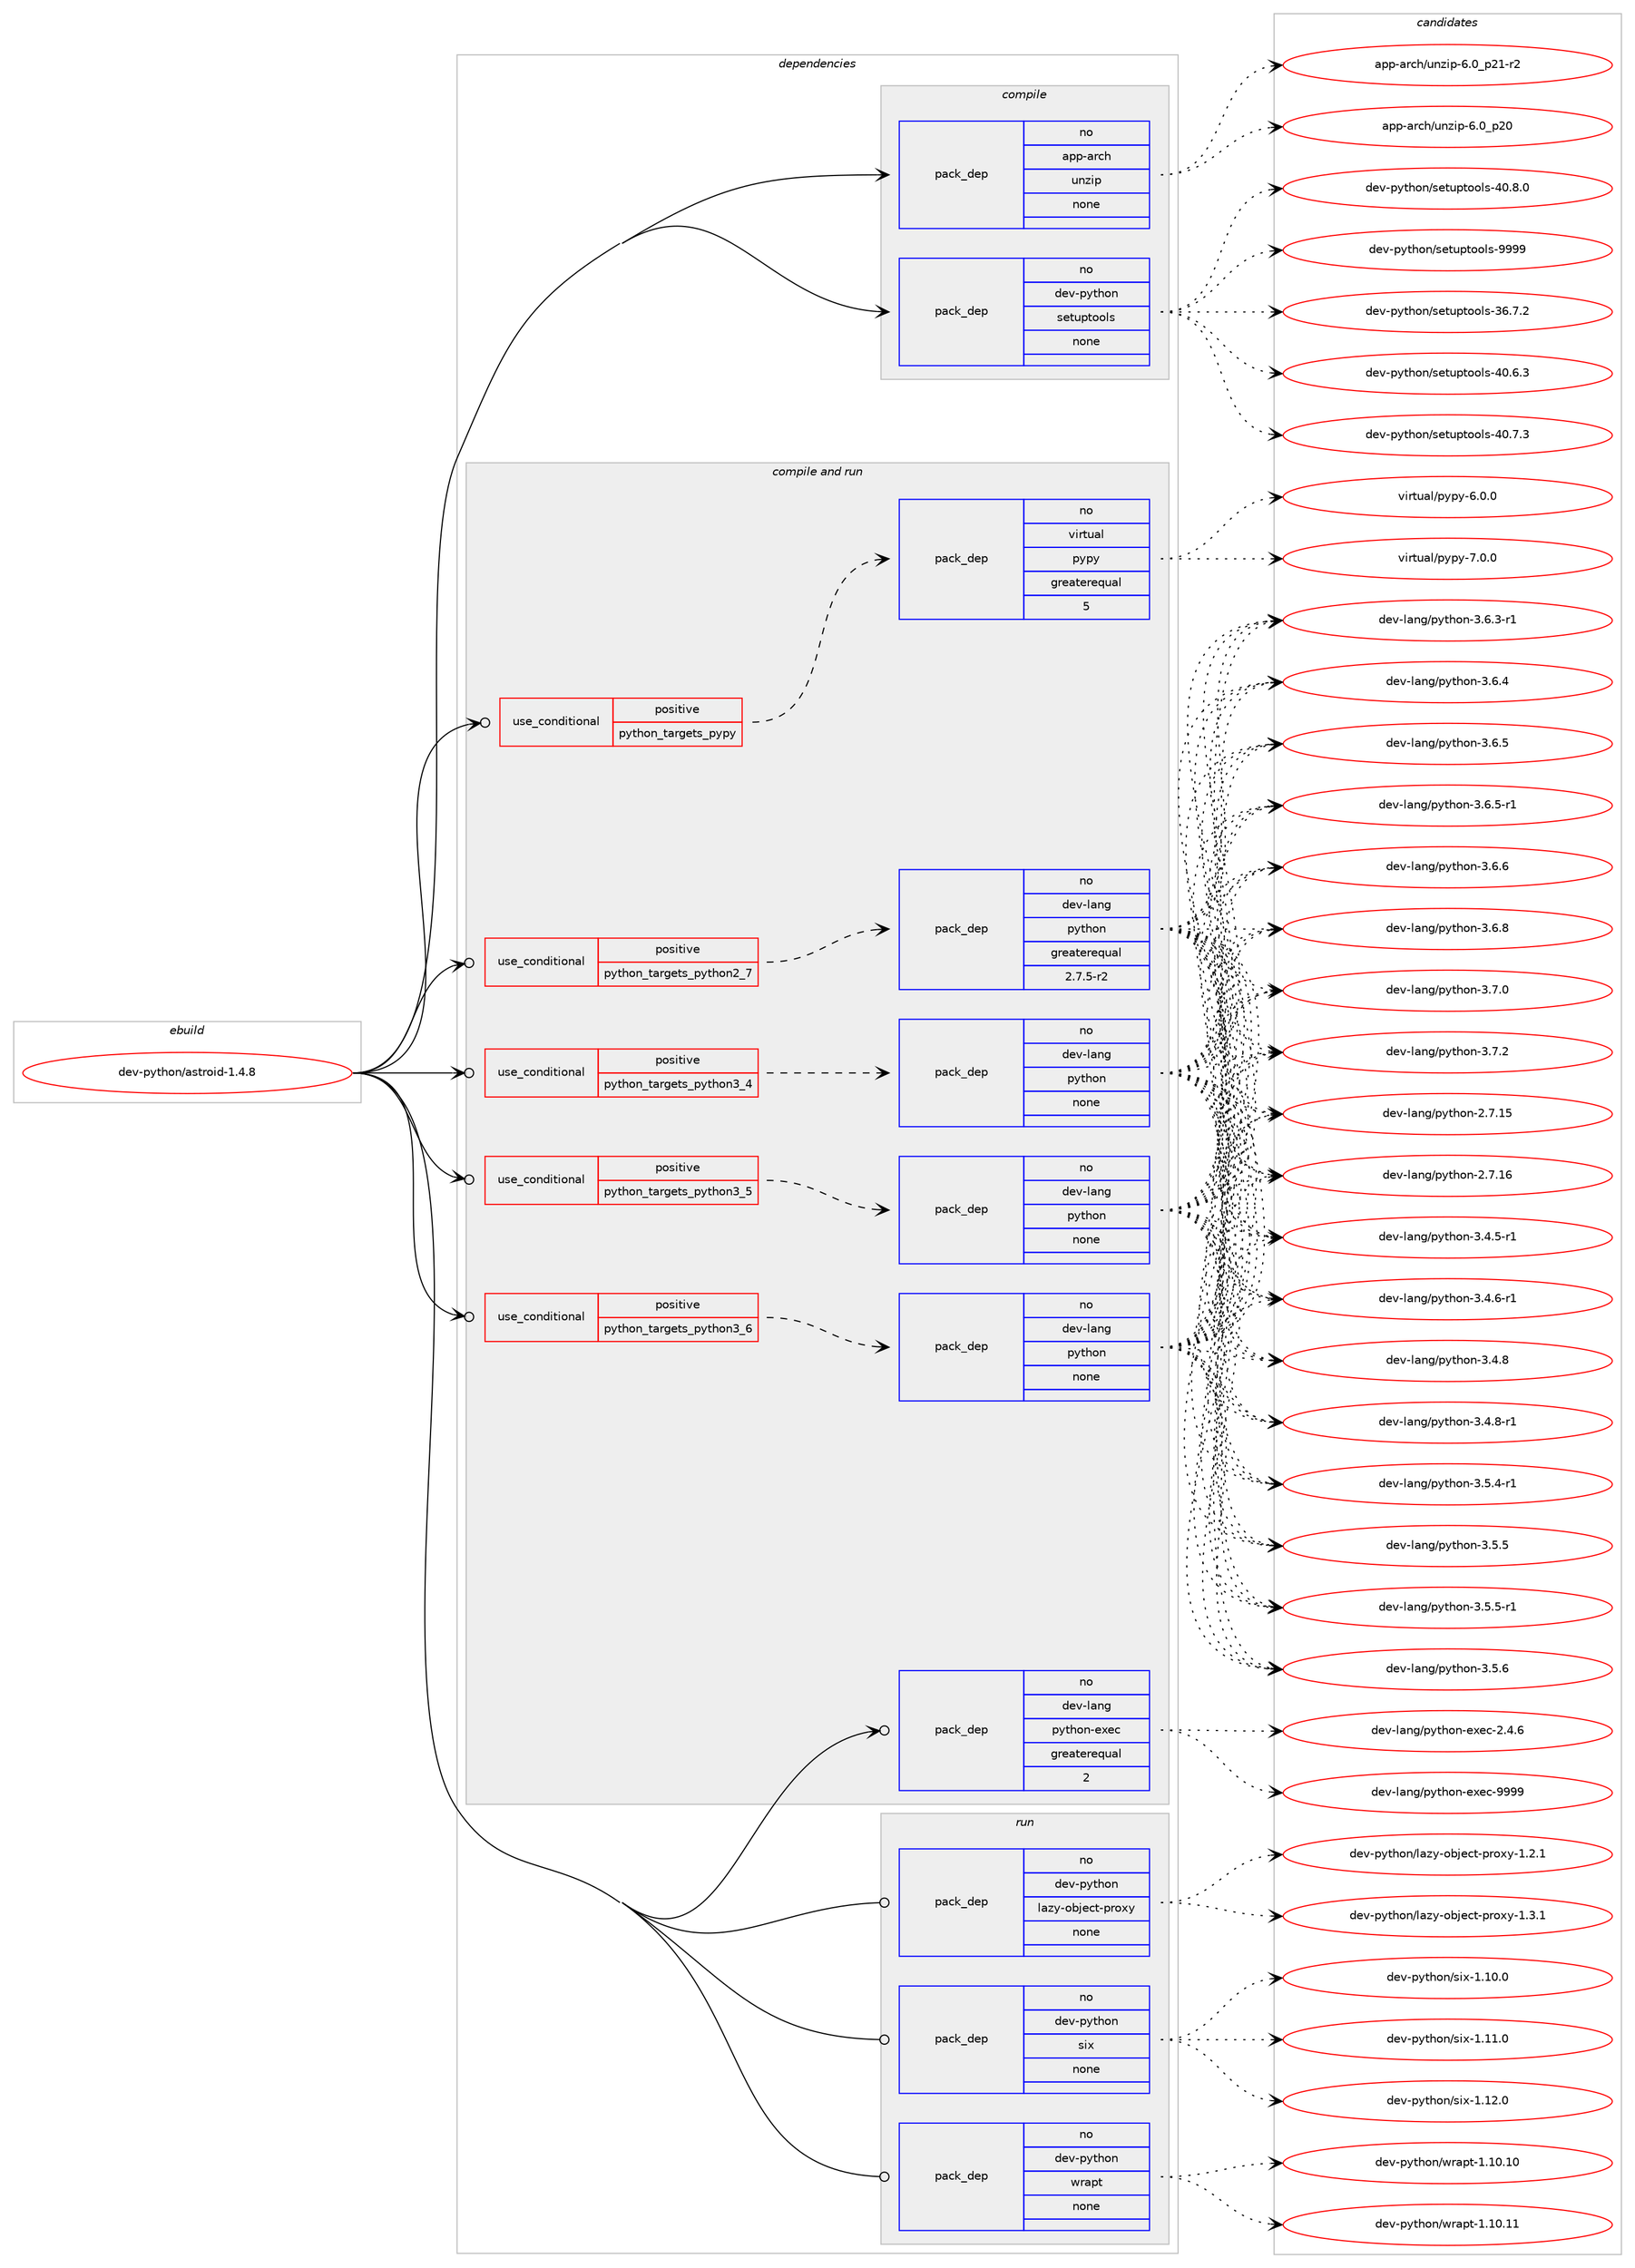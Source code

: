 digraph prolog {

# *************
# Graph options
# *************

newrank=true;
concentrate=true;
compound=true;
graph [rankdir=LR,fontname=Helvetica,fontsize=10,ranksep=1.5];#, ranksep=2.5, nodesep=0.2];
edge  [arrowhead=vee];
node  [fontname=Helvetica,fontsize=10];

# **********
# The ebuild
# **********

subgraph cluster_leftcol {
color=gray;
rank=same;
label=<<i>ebuild</i>>;
id [label="dev-python/astroid-1.4.8", color=red, width=4, href="../dev-python/astroid-1.4.8.svg"];
}

# ****************
# The dependencies
# ****************

subgraph cluster_midcol {
color=gray;
label=<<i>dependencies</i>>;
subgraph cluster_compile {
fillcolor="#eeeeee";
style=filled;
label=<<i>compile</i>>;
subgraph pack1004714 {
dependency1398957 [label=<<TABLE BORDER="0" CELLBORDER="1" CELLSPACING="0" CELLPADDING="4" WIDTH="220"><TR><TD ROWSPAN="6" CELLPADDING="30">pack_dep</TD></TR><TR><TD WIDTH="110">no</TD></TR><TR><TD>app-arch</TD></TR><TR><TD>unzip</TD></TR><TR><TD>none</TD></TR><TR><TD></TD></TR></TABLE>>, shape=none, color=blue];
}
id:e -> dependency1398957:w [weight=20,style="solid",arrowhead="vee"];
subgraph pack1004715 {
dependency1398958 [label=<<TABLE BORDER="0" CELLBORDER="1" CELLSPACING="0" CELLPADDING="4" WIDTH="220"><TR><TD ROWSPAN="6" CELLPADDING="30">pack_dep</TD></TR><TR><TD WIDTH="110">no</TD></TR><TR><TD>dev-python</TD></TR><TR><TD>setuptools</TD></TR><TR><TD>none</TD></TR><TR><TD></TD></TR></TABLE>>, shape=none, color=blue];
}
id:e -> dependency1398958:w [weight=20,style="solid",arrowhead="vee"];
}
subgraph cluster_compileandrun {
fillcolor="#eeeeee";
style=filled;
label=<<i>compile and run</i>>;
subgraph cond371018 {
dependency1398959 [label=<<TABLE BORDER="0" CELLBORDER="1" CELLSPACING="0" CELLPADDING="4"><TR><TD ROWSPAN="3" CELLPADDING="10">use_conditional</TD></TR><TR><TD>positive</TD></TR><TR><TD>python_targets_pypy</TD></TR></TABLE>>, shape=none, color=red];
subgraph pack1004716 {
dependency1398960 [label=<<TABLE BORDER="0" CELLBORDER="1" CELLSPACING="0" CELLPADDING="4" WIDTH="220"><TR><TD ROWSPAN="6" CELLPADDING="30">pack_dep</TD></TR><TR><TD WIDTH="110">no</TD></TR><TR><TD>virtual</TD></TR><TR><TD>pypy</TD></TR><TR><TD>greaterequal</TD></TR><TR><TD>5</TD></TR></TABLE>>, shape=none, color=blue];
}
dependency1398959:e -> dependency1398960:w [weight=20,style="dashed",arrowhead="vee"];
}
id:e -> dependency1398959:w [weight=20,style="solid",arrowhead="odotvee"];
subgraph cond371019 {
dependency1398961 [label=<<TABLE BORDER="0" CELLBORDER="1" CELLSPACING="0" CELLPADDING="4"><TR><TD ROWSPAN="3" CELLPADDING="10">use_conditional</TD></TR><TR><TD>positive</TD></TR><TR><TD>python_targets_python2_7</TD></TR></TABLE>>, shape=none, color=red];
subgraph pack1004717 {
dependency1398962 [label=<<TABLE BORDER="0" CELLBORDER="1" CELLSPACING="0" CELLPADDING="4" WIDTH="220"><TR><TD ROWSPAN="6" CELLPADDING="30">pack_dep</TD></TR><TR><TD WIDTH="110">no</TD></TR><TR><TD>dev-lang</TD></TR><TR><TD>python</TD></TR><TR><TD>greaterequal</TD></TR><TR><TD>2.7.5-r2</TD></TR></TABLE>>, shape=none, color=blue];
}
dependency1398961:e -> dependency1398962:w [weight=20,style="dashed",arrowhead="vee"];
}
id:e -> dependency1398961:w [weight=20,style="solid",arrowhead="odotvee"];
subgraph cond371020 {
dependency1398963 [label=<<TABLE BORDER="0" CELLBORDER="1" CELLSPACING="0" CELLPADDING="4"><TR><TD ROWSPAN="3" CELLPADDING="10">use_conditional</TD></TR><TR><TD>positive</TD></TR><TR><TD>python_targets_python3_4</TD></TR></TABLE>>, shape=none, color=red];
subgraph pack1004718 {
dependency1398964 [label=<<TABLE BORDER="0" CELLBORDER="1" CELLSPACING="0" CELLPADDING="4" WIDTH="220"><TR><TD ROWSPAN="6" CELLPADDING="30">pack_dep</TD></TR><TR><TD WIDTH="110">no</TD></TR><TR><TD>dev-lang</TD></TR><TR><TD>python</TD></TR><TR><TD>none</TD></TR><TR><TD></TD></TR></TABLE>>, shape=none, color=blue];
}
dependency1398963:e -> dependency1398964:w [weight=20,style="dashed",arrowhead="vee"];
}
id:e -> dependency1398963:w [weight=20,style="solid",arrowhead="odotvee"];
subgraph cond371021 {
dependency1398965 [label=<<TABLE BORDER="0" CELLBORDER="1" CELLSPACING="0" CELLPADDING="4"><TR><TD ROWSPAN="3" CELLPADDING="10">use_conditional</TD></TR><TR><TD>positive</TD></TR><TR><TD>python_targets_python3_5</TD></TR></TABLE>>, shape=none, color=red];
subgraph pack1004719 {
dependency1398966 [label=<<TABLE BORDER="0" CELLBORDER="1" CELLSPACING="0" CELLPADDING="4" WIDTH="220"><TR><TD ROWSPAN="6" CELLPADDING="30">pack_dep</TD></TR><TR><TD WIDTH="110">no</TD></TR><TR><TD>dev-lang</TD></TR><TR><TD>python</TD></TR><TR><TD>none</TD></TR><TR><TD></TD></TR></TABLE>>, shape=none, color=blue];
}
dependency1398965:e -> dependency1398966:w [weight=20,style="dashed",arrowhead="vee"];
}
id:e -> dependency1398965:w [weight=20,style="solid",arrowhead="odotvee"];
subgraph cond371022 {
dependency1398967 [label=<<TABLE BORDER="0" CELLBORDER="1" CELLSPACING="0" CELLPADDING="4"><TR><TD ROWSPAN="3" CELLPADDING="10">use_conditional</TD></TR><TR><TD>positive</TD></TR><TR><TD>python_targets_python3_6</TD></TR></TABLE>>, shape=none, color=red];
subgraph pack1004720 {
dependency1398968 [label=<<TABLE BORDER="0" CELLBORDER="1" CELLSPACING="0" CELLPADDING="4" WIDTH="220"><TR><TD ROWSPAN="6" CELLPADDING="30">pack_dep</TD></TR><TR><TD WIDTH="110">no</TD></TR><TR><TD>dev-lang</TD></TR><TR><TD>python</TD></TR><TR><TD>none</TD></TR><TR><TD></TD></TR></TABLE>>, shape=none, color=blue];
}
dependency1398967:e -> dependency1398968:w [weight=20,style="dashed",arrowhead="vee"];
}
id:e -> dependency1398967:w [weight=20,style="solid",arrowhead="odotvee"];
subgraph pack1004721 {
dependency1398969 [label=<<TABLE BORDER="0" CELLBORDER="1" CELLSPACING="0" CELLPADDING="4" WIDTH="220"><TR><TD ROWSPAN="6" CELLPADDING="30">pack_dep</TD></TR><TR><TD WIDTH="110">no</TD></TR><TR><TD>dev-lang</TD></TR><TR><TD>python-exec</TD></TR><TR><TD>greaterequal</TD></TR><TR><TD>2</TD></TR></TABLE>>, shape=none, color=blue];
}
id:e -> dependency1398969:w [weight=20,style="solid",arrowhead="odotvee"];
}
subgraph cluster_run {
fillcolor="#eeeeee";
style=filled;
label=<<i>run</i>>;
subgraph pack1004722 {
dependency1398970 [label=<<TABLE BORDER="0" CELLBORDER="1" CELLSPACING="0" CELLPADDING="4" WIDTH="220"><TR><TD ROWSPAN="6" CELLPADDING="30">pack_dep</TD></TR><TR><TD WIDTH="110">no</TD></TR><TR><TD>dev-python</TD></TR><TR><TD>lazy-object-proxy</TD></TR><TR><TD>none</TD></TR><TR><TD></TD></TR></TABLE>>, shape=none, color=blue];
}
id:e -> dependency1398970:w [weight=20,style="solid",arrowhead="odot"];
subgraph pack1004723 {
dependency1398971 [label=<<TABLE BORDER="0" CELLBORDER="1" CELLSPACING="0" CELLPADDING="4" WIDTH="220"><TR><TD ROWSPAN="6" CELLPADDING="30">pack_dep</TD></TR><TR><TD WIDTH="110">no</TD></TR><TR><TD>dev-python</TD></TR><TR><TD>six</TD></TR><TR><TD>none</TD></TR><TR><TD></TD></TR></TABLE>>, shape=none, color=blue];
}
id:e -> dependency1398971:w [weight=20,style="solid",arrowhead="odot"];
subgraph pack1004724 {
dependency1398972 [label=<<TABLE BORDER="0" CELLBORDER="1" CELLSPACING="0" CELLPADDING="4" WIDTH="220"><TR><TD ROWSPAN="6" CELLPADDING="30">pack_dep</TD></TR><TR><TD WIDTH="110">no</TD></TR><TR><TD>dev-python</TD></TR><TR><TD>wrapt</TD></TR><TR><TD>none</TD></TR><TR><TD></TD></TR></TABLE>>, shape=none, color=blue];
}
id:e -> dependency1398972:w [weight=20,style="solid",arrowhead="odot"];
}
}

# **************
# The candidates
# **************

subgraph cluster_choices {
rank=same;
color=gray;
label=<<i>candidates</i>>;

subgraph choice1004714 {
color=black;
nodesep=1;
choice971121124597114991044711711012210511245544648951125048 [label="app-arch/unzip-6.0_p20", color=red, width=4,href="../app-arch/unzip-6.0_p20.svg"];
choice9711211245971149910447117110122105112455446489511250494511450 [label="app-arch/unzip-6.0_p21-r2", color=red, width=4,href="../app-arch/unzip-6.0_p21-r2.svg"];
dependency1398957:e -> choice971121124597114991044711711012210511245544648951125048:w [style=dotted,weight="100"];
dependency1398957:e -> choice9711211245971149910447117110122105112455446489511250494511450:w [style=dotted,weight="100"];
}
subgraph choice1004715 {
color=black;
nodesep=1;
choice100101118451121211161041111104711510111611711211611111110811545515446554650 [label="dev-python/setuptools-36.7.2", color=red, width=4,href="../dev-python/setuptools-36.7.2.svg"];
choice100101118451121211161041111104711510111611711211611111110811545524846544651 [label="dev-python/setuptools-40.6.3", color=red, width=4,href="../dev-python/setuptools-40.6.3.svg"];
choice100101118451121211161041111104711510111611711211611111110811545524846554651 [label="dev-python/setuptools-40.7.3", color=red, width=4,href="../dev-python/setuptools-40.7.3.svg"];
choice100101118451121211161041111104711510111611711211611111110811545524846564648 [label="dev-python/setuptools-40.8.0", color=red, width=4,href="../dev-python/setuptools-40.8.0.svg"];
choice10010111845112121116104111110471151011161171121161111111081154557575757 [label="dev-python/setuptools-9999", color=red, width=4,href="../dev-python/setuptools-9999.svg"];
dependency1398958:e -> choice100101118451121211161041111104711510111611711211611111110811545515446554650:w [style=dotted,weight="100"];
dependency1398958:e -> choice100101118451121211161041111104711510111611711211611111110811545524846544651:w [style=dotted,weight="100"];
dependency1398958:e -> choice100101118451121211161041111104711510111611711211611111110811545524846554651:w [style=dotted,weight="100"];
dependency1398958:e -> choice100101118451121211161041111104711510111611711211611111110811545524846564648:w [style=dotted,weight="100"];
dependency1398958:e -> choice10010111845112121116104111110471151011161171121161111111081154557575757:w [style=dotted,weight="100"];
}
subgraph choice1004716 {
color=black;
nodesep=1;
choice1181051141161179710847112121112121455446484648 [label="virtual/pypy-6.0.0", color=red, width=4,href="../virtual/pypy-6.0.0.svg"];
choice1181051141161179710847112121112121455546484648 [label="virtual/pypy-7.0.0", color=red, width=4,href="../virtual/pypy-7.0.0.svg"];
dependency1398960:e -> choice1181051141161179710847112121112121455446484648:w [style=dotted,weight="100"];
dependency1398960:e -> choice1181051141161179710847112121112121455546484648:w [style=dotted,weight="100"];
}
subgraph choice1004717 {
color=black;
nodesep=1;
choice10010111845108971101034711212111610411111045504655464953 [label="dev-lang/python-2.7.15", color=red, width=4,href="../dev-lang/python-2.7.15.svg"];
choice10010111845108971101034711212111610411111045504655464954 [label="dev-lang/python-2.7.16", color=red, width=4,href="../dev-lang/python-2.7.16.svg"];
choice1001011184510897110103471121211161041111104551465246534511449 [label="dev-lang/python-3.4.5-r1", color=red, width=4,href="../dev-lang/python-3.4.5-r1.svg"];
choice1001011184510897110103471121211161041111104551465246544511449 [label="dev-lang/python-3.4.6-r1", color=red, width=4,href="../dev-lang/python-3.4.6-r1.svg"];
choice100101118451089711010347112121116104111110455146524656 [label="dev-lang/python-3.4.8", color=red, width=4,href="../dev-lang/python-3.4.8.svg"];
choice1001011184510897110103471121211161041111104551465246564511449 [label="dev-lang/python-3.4.8-r1", color=red, width=4,href="../dev-lang/python-3.4.8-r1.svg"];
choice1001011184510897110103471121211161041111104551465346524511449 [label="dev-lang/python-3.5.4-r1", color=red, width=4,href="../dev-lang/python-3.5.4-r1.svg"];
choice100101118451089711010347112121116104111110455146534653 [label="dev-lang/python-3.5.5", color=red, width=4,href="../dev-lang/python-3.5.5.svg"];
choice1001011184510897110103471121211161041111104551465346534511449 [label="dev-lang/python-3.5.5-r1", color=red, width=4,href="../dev-lang/python-3.5.5-r1.svg"];
choice100101118451089711010347112121116104111110455146534654 [label="dev-lang/python-3.5.6", color=red, width=4,href="../dev-lang/python-3.5.6.svg"];
choice1001011184510897110103471121211161041111104551465446514511449 [label="dev-lang/python-3.6.3-r1", color=red, width=4,href="../dev-lang/python-3.6.3-r1.svg"];
choice100101118451089711010347112121116104111110455146544652 [label="dev-lang/python-3.6.4", color=red, width=4,href="../dev-lang/python-3.6.4.svg"];
choice100101118451089711010347112121116104111110455146544653 [label="dev-lang/python-3.6.5", color=red, width=4,href="../dev-lang/python-3.6.5.svg"];
choice1001011184510897110103471121211161041111104551465446534511449 [label="dev-lang/python-3.6.5-r1", color=red, width=4,href="../dev-lang/python-3.6.5-r1.svg"];
choice100101118451089711010347112121116104111110455146544654 [label="dev-lang/python-3.6.6", color=red, width=4,href="../dev-lang/python-3.6.6.svg"];
choice100101118451089711010347112121116104111110455146544656 [label="dev-lang/python-3.6.8", color=red, width=4,href="../dev-lang/python-3.6.8.svg"];
choice100101118451089711010347112121116104111110455146554648 [label="dev-lang/python-3.7.0", color=red, width=4,href="../dev-lang/python-3.7.0.svg"];
choice100101118451089711010347112121116104111110455146554650 [label="dev-lang/python-3.7.2", color=red, width=4,href="../dev-lang/python-3.7.2.svg"];
dependency1398962:e -> choice10010111845108971101034711212111610411111045504655464953:w [style=dotted,weight="100"];
dependency1398962:e -> choice10010111845108971101034711212111610411111045504655464954:w [style=dotted,weight="100"];
dependency1398962:e -> choice1001011184510897110103471121211161041111104551465246534511449:w [style=dotted,weight="100"];
dependency1398962:e -> choice1001011184510897110103471121211161041111104551465246544511449:w [style=dotted,weight="100"];
dependency1398962:e -> choice100101118451089711010347112121116104111110455146524656:w [style=dotted,weight="100"];
dependency1398962:e -> choice1001011184510897110103471121211161041111104551465246564511449:w [style=dotted,weight="100"];
dependency1398962:e -> choice1001011184510897110103471121211161041111104551465346524511449:w [style=dotted,weight="100"];
dependency1398962:e -> choice100101118451089711010347112121116104111110455146534653:w [style=dotted,weight="100"];
dependency1398962:e -> choice1001011184510897110103471121211161041111104551465346534511449:w [style=dotted,weight="100"];
dependency1398962:e -> choice100101118451089711010347112121116104111110455146534654:w [style=dotted,weight="100"];
dependency1398962:e -> choice1001011184510897110103471121211161041111104551465446514511449:w [style=dotted,weight="100"];
dependency1398962:e -> choice100101118451089711010347112121116104111110455146544652:w [style=dotted,weight="100"];
dependency1398962:e -> choice100101118451089711010347112121116104111110455146544653:w [style=dotted,weight="100"];
dependency1398962:e -> choice1001011184510897110103471121211161041111104551465446534511449:w [style=dotted,weight="100"];
dependency1398962:e -> choice100101118451089711010347112121116104111110455146544654:w [style=dotted,weight="100"];
dependency1398962:e -> choice100101118451089711010347112121116104111110455146544656:w [style=dotted,weight="100"];
dependency1398962:e -> choice100101118451089711010347112121116104111110455146554648:w [style=dotted,weight="100"];
dependency1398962:e -> choice100101118451089711010347112121116104111110455146554650:w [style=dotted,weight="100"];
}
subgraph choice1004718 {
color=black;
nodesep=1;
choice10010111845108971101034711212111610411111045504655464953 [label="dev-lang/python-2.7.15", color=red, width=4,href="../dev-lang/python-2.7.15.svg"];
choice10010111845108971101034711212111610411111045504655464954 [label="dev-lang/python-2.7.16", color=red, width=4,href="../dev-lang/python-2.7.16.svg"];
choice1001011184510897110103471121211161041111104551465246534511449 [label="dev-lang/python-3.4.5-r1", color=red, width=4,href="../dev-lang/python-3.4.5-r1.svg"];
choice1001011184510897110103471121211161041111104551465246544511449 [label="dev-lang/python-3.4.6-r1", color=red, width=4,href="../dev-lang/python-3.4.6-r1.svg"];
choice100101118451089711010347112121116104111110455146524656 [label="dev-lang/python-3.4.8", color=red, width=4,href="../dev-lang/python-3.4.8.svg"];
choice1001011184510897110103471121211161041111104551465246564511449 [label="dev-lang/python-3.4.8-r1", color=red, width=4,href="../dev-lang/python-3.4.8-r1.svg"];
choice1001011184510897110103471121211161041111104551465346524511449 [label="dev-lang/python-3.5.4-r1", color=red, width=4,href="../dev-lang/python-3.5.4-r1.svg"];
choice100101118451089711010347112121116104111110455146534653 [label="dev-lang/python-3.5.5", color=red, width=4,href="../dev-lang/python-3.5.5.svg"];
choice1001011184510897110103471121211161041111104551465346534511449 [label="dev-lang/python-3.5.5-r1", color=red, width=4,href="../dev-lang/python-3.5.5-r1.svg"];
choice100101118451089711010347112121116104111110455146534654 [label="dev-lang/python-3.5.6", color=red, width=4,href="../dev-lang/python-3.5.6.svg"];
choice1001011184510897110103471121211161041111104551465446514511449 [label="dev-lang/python-3.6.3-r1", color=red, width=4,href="../dev-lang/python-3.6.3-r1.svg"];
choice100101118451089711010347112121116104111110455146544652 [label="dev-lang/python-3.6.4", color=red, width=4,href="../dev-lang/python-3.6.4.svg"];
choice100101118451089711010347112121116104111110455146544653 [label="dev-lang/python-3.6.5", color=red, width=4,href="../dev-lang/python-3.6.5.svg"];
choice1001011184510897110103471121211161041111104551465446534511449 [label="dev-lang/python-3.6.5-r1", color=red, width=4,href="../dev-lang/python-3.6.5-r1.svg"];
choice100101118451089711010347112121116104111110455146544654 [label="dev-lang/python-3.6.6", color=red, width=4,href="../dev-lang/python-3.6.6.svg"];
choice100101118451089711010347112121116104111110455146544656 [label="dev-lang/python-3.6.8", color=red, width=4,href="../dev-lang/python-3.6.8.svg"];
choice100101118451089711010347112121116104111110455146554648 [label="dev-lang/python-3.7.0", color=red, width=4,href="../dev-lang/python-3.7.0.svg"];
choice100101118451089711010347112121116104111110455146554650 [label="dev-lang/python-3.7.2", color=red, width=4,href="../dev-lang/python-3.7.2.svg"];
dependency1398964:e -> choice10010111845108971101034711212111610411111045504655464953:w [style=dotted,weight="100"];
dependency1398964:e -> choice10010111845108971101034711212111610411111045504655464954:w [style=dotted,weight="100"];
dependency1398964:e -> choice1001011184510897110103471121211161041111104551465246534511449:w [style=dotted,weight="100"];
dependency1398964:e -> choice1001011184510897110103471121211161041111104551465246544511449:w [style=dotted,weight="100"];
dependency1398964:e -> choice100101118451089711010347112121116104111110455146524656:w [style=dotted,weight="100"];
dependency1398964:e -> choice1001011184510897110103471121211161041111104551465246564511449:w [style=dotted,weight="100"];
dependency1398964:e -> choice1001011184510897110103471121211161041111104551465346524511449:w [style=dotted,weight="100"];
dependency1398964:e -> choice100101118451089711010347112121116104111110455146534653:w [style=dotted,weight="100"];
dependency1398964:e -> choice1001011184510897110103471121211161041111104551465346534511449:w [style=dotted,weight="100"];
dependency1398964:e -> choice100101118451089711010347112121116104111110455146534654:w [style=dotted,weight="100"];
dependency1398964:e -> choice1001011184510897110103471121211161041111104551465446514511449:w [style=dotted,weight="100"];
dependency1398964:e -> choice100101118451089711010347112121116104111110455146544652:w [style=dotted,weight="100"];
dependency1398964:e -> choice100101118451089711010347112121116104111110455146544653:w [style=dotted,weight="100"];
dependency1398964:e -> choice1001011184510897110103471121211161041111104551465446534511449:w [style=dotted,weight="100"];
dependency1398964:e -> choice100101118451089711010347112121116104111110455146544654:w [style=dotted,weight="100"];
dependency1398964:e -> choice100101118451089711010347112121116104111110455146544656:w [style=dotted,weight="100"];
dependency1398964:e -> choice100101118451089711010347112121116104111110455146554648:w [style=dotted,weight="100"];
dependency1398964:e -> choice100101118451089711010347112121116104111110455146554650:w [style=dotted,weight="100"];
}
subgraph choice1004719 {
color=black;
nodesep=1;
choice10010111845108971101034711212111610411111045504655464953 [label="dev-lang/python-2.7.15", color=red, width=4,href="../dev-lang/python-2.7.15.svg"];
choice10010111845108971101034711212111610411111045504655464954 [label="dev-lang/python-2.7.16", color=red, width=4,href="../dev-lang/python-2.7.16.svg"];
choice1001011184510897110103471121211161041111104551465246534511449 [label="dev-lang/python-3.4.5-r1", color=red, width=4,href="../dev-lang/python-3.4.5-r1.svg"];
choice1001011184510897110103471121211161041111104551465246544511449 [label="dev-lang/python-3.4.6-r1", color=red, width=4,href="../dev-lang/python-3.4.6-r1.svg"];
choice100101118451089711010347112121116104111110455146524656 [label="dev-lang/python-3.4.8", color=red, width=4,href="../dev-lang/python-3.4.8.svg"];
choice1001011184510897110103471121211161041111104551465246564511449 [label="dev-lang/python-3.4.8-r1", color=red, width=4,href="../dev-lang/python-3.4.8-r1.svg"];
choice1001011184510897110103471121211161041111104551465346524511449 [label="dev-lang/python-3.5.4-r1", color=red, width=4,href="../dev-lang/python-3.5.4-r1.svg"];
choice100101118451089711010347112121116104111110455146534653 [label="dev-lang/python-3.5.5", color=red, width=4,href="../dev-lang/python-3.5.5.svg"];
choice1001011184510897110103471121211161041111104551465346534511449 [label="dev-lang/python-3.5.5-r1", color=red, width=4,href="../dev-lang/python-3.5.5-r1.svg"];
choice100101118451089711010347112121116104111110455146534654 [label="dev-lang/python-3.5.6", color=red, width=4,href="../dev-lang/python-3.5.6.svg"];
choice1001011184510897110103471121211161041111104551465446514511449 [label="dev-lang/python-3.6.3-r1", color=red, width=4,href="../dev-lang/python-3.6.3-r1.svg"];
choice100101118451089711010347112121116104111110455146544652 [label="dev-lang/python-3.6.4", color=red, width=4,href="../dev-lang/python-3.6.4.svg"];
choice100101118451089711010347112121116104111110455146544653 [label="dev-lang/python-3.6.5", color=red, width=4,href="../dev-lang/python-3.6.5.svg"];
choice1001011184510897110103471121211161041111104551465446534511449 [label="dev-lang/python-3.6.5-r1", color=red, width=4,href="../dev-lang/python-3.6.5-r1.svg"];
choice100101118451089711010347112121116104111110455146544654 [label="dev-lang/python-3.6.6", color=red, width=4,href="../dev-lang/python-3.6.6.svg"];
choice100101118451089711010347112121116104111110455146544656 [label="dev-lang/python-3.6.8", color=red, width=4,href="../dev-lang/python-3.6.8.svg"];
choice100101118451089711010347112121116104111110455146554648 [label="dev-lang/python-3.7.0", color=red, width=4,href="../dev-lang/python-3.7.0.svg"];
choice100101118451089711010347112121116104111110455146554650 [label="dev-lang/python-3.7.2", color=red, width=4,href="../dev-lang/python-3.7.2.svg"];
dependency1398966:e -> choice10010111845108971101034711212111610411111045504655464953:w [style=dotted,weight="100"];
dependency1398966:e -> choice10010111845108971101034711212111610411111045504655464954:w [style=dotted,weight="100"];
dependency1398966:e -> choice1001011184510897110103471121211161041111104551465246534511449:w [style=dotted,weight="100"];
dependency1398966:e -> choice1001011184510897110103471121211161041111104551465246544511449:w [style=dotted,weight="100"];
dependency1398966:e -> choice100101118451089711010347112121116104111110455146524656:w [style=dotted,weight="100"];
dependency1398966:e -> choice1001011184510897110103471121211161041111104551465246564511449:w [style=dotted,weight="100"];
dependency1398966:e -> choice1001011184510897110103471121211161041111104551465346524511449:w [style=dotted,weight="100"];
dependency1398966:e -> choice100101118451089711010347112121116104111110455146534653:w [style=dotted,weight="100"];
dependency1398966:e -> choice1001011184510897110103471121211161041111104551465346534511449:w [style=dotted,weight="100"];
dependency1398966:e -> choice100101118451089711010347112121116104111110455146534654:w [style=dotted,weight="100"];
dependency1398966:e -> choice1001011184510897110103471121211161041111104551465446514511449:w [style=dotted,weight="100"];
dependency1398966:e -> choice100101118451089711010347112121116104111110455146544652:w [style=dotted,weight="100"];
dependency1398966:e -> choice100101118451089711010347112121116104111110455146544653:w [style=dotted,weight="100"];
dependency1398966:e -> choice1001011184510897110103471121211161041111104551465446534511449:w [style=dotted,weight="100"];
dependency1398966:e -> choice100101118451089711010347112121116104111110455146544654:w [style=dotted,weight="100"];
dependency1398966:e -> choice100101118451089711010347112121116104111110455146544656:w [style=dotted,weight="100"];
dependency1398966:e -> choice100101118451089711010347112121116104111110455146554648:w [style=dotted,weight="100"];
dependency1398966:e -> choice100101118451089711010347112121116104111110455146554650:w [style=dotted,weight="100"];
}
subgraph choice1004720 {
color=black;
nodesep=1;
choice10010111845108971101034711212111610411111045504655464953 [label="dev-lang/python-2.7.15", color=red, width=4,href="../dev-lang/python-2.7.15.svg"];
choice10010111845108971101034711212111610411111045504655464954 [label="dev-lang/python-2.7.16", color=red, width=4,href="../dev-lang/python-2.7.16.svg"];
choice1001011184510897110103471121211161041111104551465246534511449 [label="dev-lang/python-3.4.5-r1", color=red, width=4,href="../dev-lang/python-3.4.5-r1.svg"];
choice1001011184510897110103471121211161041111104551465246544511449 [label="dev-lang/python-3.4.6-r1", color=red, width=4,href="../dev-lang/python-3.4.6-r1.svg"];
choice100101118451089711010347112121116104111110455146524656 [label="dev-lang/python-3.4.8", color=red, width=4,href="../dev-lang/python-3.4.8.svg"];
choice1001011184510897110103471121211161041111104551465246564511449 [label="dev-lang/python-3.4.8-r1", color=red, width=4,href="../dev-lang/python-3.4.8-r1.svg"];
choice1001011184510897110103471121211161041111104551465346524511449 [label="dev-lang/python-3.5.4-r1", color=red, width=4,href="../dev-lang/python-3.5.4-r1.svg"];
choice100101118451089711010347112121116104111110455146534653 [label="dev-lang/python-3.5.5", color=red, width=4,href="../dev-lang/python-3.5.5.svg"];
choice1001011184510897110103471121211161041111104551465346534511449 [label="dev-lang/python-3.5.5-r1", color=red, width=4,href="../dev-lang/python-3.5.5-r1.svg"];
choice100101118451089711010347112121116104111110455146534654 [label="dev-lang/python-3.5.6", color=red, width=4,href="../dev-lang/python-3.5.6.svg"];
choice1001011184510897110103471121211161041111104551465446514511449 [label="dev-lang/python-3.6.3-r1", color=red, width=4,href="../dev-lang/python-3.6.3-r1.svg"];
choice100101118451089711010347112121116104111110455146544652 [label="dev-lang/python-3.6.4", color=red, width=4,href="../dev-lang/python-3.6.4.svg"];
choice100101118451089711010347112121116104111110455146544653 [label="dev-lang/python-3.6.5", color=red, width=4,href="../dev-lang/python-3.6.5.svg"];
choice1001011184510897110103471121211161041111104551465446534511449 [label="dev-lang/python-3.6.5-r1", color=red, width=4,href="../dev-lang/python-3.6.5-r1.svg"];
choice100101118451089711010347112121116104111110455146544654 [label="dev-lang/python-3.6.6", color=red, width=4,href="../dev-lang/python-3.6.6.svg"];
choice100101118451089711010347112121116104111110455146544656 [label="dev-lang/python-3.6.8", color=red, width=4,href="../dev-lang/python-3.6.8.svg"];
choice100101118451089711010347112121116104111110455146554648 [label="dev-lang/python-3.7.0", color=red, width=4,href="../dev-lang/python-3.7.0.svg"];
choice100101118451089711010347112121116104111110455146554650 [label="dev-lang/python-3.7.2", color=red, width=4,href="../dev-lang/python-3.7.2.svg"];
dependency1398968:e -> choice10010111845108971101034711212111610411111045504655464953:w [style=dotted,weight="100"];
dependency1398968:e -> choice10010111845108971101034711212111610411111045504655464954:w [style=dotted,weight="100"];
dependency1398968:e -> choice1001011184510897110103471121211161041111104551465246534511449:w [style=dotted,weight="100"];
dependency1398968:e -> choice1001011184510897110103471121211161041111104551465246544511449:w [style=dotted,weight="100"];
dependency1398968:e -> choice100101118451089711010347112121116104111110455146524656:w [style=dotted,weight="100"];
dependency1398968:e -> choice1001011184510897110103471121211161041111104551465246564511449:w [style=dotted,weight="100"];
dependency1398968:e -> choice1001011184510897110103471121211161041111104551465346524511449:w [style=dotted,weight="100"];
dependency1398968:e -> choice100101118451089711010347112121116104111110455146534653:w [style=dotted,weight="100"];
dependency1398968:e -> choice1001011184510897110103471121211161041111104551465346534511449:w [style=dotted,weight="100"];
dependency1398968:e -> choice100101118451089711010347112121116104111110455146534654:w [style=dotted,weight="100"];
dependency1398968:e -> choice1001011184510897110103471121211161041111104551465446514511449:w [style=dotted,weight="100"];
dependency1398968:e -> choice100101118451089711010347112121116104111110455146544652:w [style=dotted,weight="100"];
dependency1398968:e -> choice100101118451089711010347112121116104111110455146544653:w [style=dotted,weight="100"];
dependency1398968:e -> choice1001011184510897110103471121211161041111104551465446534511449:w [style=dotted,weight="100"];
dependency1398968:e -> choice100101118451089711010347112121116104111110455146544654:w [style=dotted,weight="100"];
dependency1398968:e -> choice100101118451089711010347112121116104111110455146544656:w [style=dotted,weight="100"];
dependency1398968:e -> choice100101118451089711010347112121116104111110455146554648:w [style=dotted,weight="100"];
dependency1398968:e -> choice100101118451089711010347112121116104111110455146554650:w [style=dotted,weight="100"];
}
subgraph choice1004721 {
color=black;
nodesep=1;
choice1001011184510897110103471121211161041111104510112010199455046524654 [label="dev-lang/python-exec-2.4.6", color=red, width=4,href="../dev-lang/python-exec-2.4.6.svg"];
choice10010111845108971101034711212111610411111045101120101994557575757 [label="dev-lang/python-exec-9999", color=red, width=4,href="../dev-lang/python-exec-9999.svg"];
dependency1398969:e -> choice1001011184510897110103471121211161041111104510112010199455046524654:w [style=dotted,weight="100"];
dependency1398969:e -> choice10010111845108971101034711212111610411111045101120101994557575757:w [style=dotted,weight="100"];
}
subgraph choice1004722 {
color=black;
nodesep=1;
choice10010111845112121116104111110471089712212145111981061019911645112114111120121454946504649 [label="dev-python/lazy-object-proxy-1.2.1", color=red, width=4,href="../dev-python/lazy-object-proxy-1.2.1.svg"];
choice10010111845112121116104111110471089712212145111981061019911645112114111120121454946514649 [label="dev-python/lazy-object-proxy-1.3.1", color=red, width=4,href="../dev-python/lazy-object-proxy-1.3.1.svg"];
dependency1398970:e -> choice10010111845112121116104111110471089712212145111981061019911645112114111120121454946504649:w [style=dotted,weight="100"];
dependency1398970:e -> choice10010111845112121116104111110471089712212145111981061019911645112114111120121454946514649:w [style=dotted,weight="100"];
}
subgraph choice1004723 {
color=black;
nodesep=1;
choice100101118451121211161041111104711510512045494649484648 [label="dev-python/six-1.10.0", color=red, width=4,href="../dev-python/six-1.10.0.svg"];
choice100101118451121211161041111104711510512045494649494648 [label="dev-python/six-1.11.0", color=red, width=4,href="../dev-python/six-1.11.0.svg"];
choice100101118451121211161041111104711510512045494649504648 [label="dev-python/six-1.12.0", color=red, width=4,href="../dev-python/six-1.12.0.svg"];
dependency1398971:e -> choice100101118451121211161041111104711510512045494649484648:w [style=dotted,weight="100"];
dependency1398971:e -> choice100101118451121211161041111104711510512045494649494648:w [style=dotted,weight="100"];
dependency1398971:e -> choice100101118451121211161041111104711510512045494649504648:w [style=dotted,weight="100"];
}
subgraph choice1004724 {
color=black;
nodesep=1;
choice1001011184511212111610411111047119114971121164549464948464948 [label="dev-python/wrapt-1.10.10", color=red, width=4,href="../dev-python/wrapt-1.10.10.svg"];
choice1001011184511212111610411111047119114971121164549464948464949 [label="dev-python/wrapt-1.10.11", color=red, width=4,href="../dev-python/wrapt-1.10.11.svg"];
dependency1398972:e -> choice1001011184511212111610411111047119114971121164549464948464948:w [style=dotted,weight="100"];
dependency1398972:e -> choice1001011184511212111610411111047119114971121164549464948464949:w [style=dotted,weight="100"];
}
}

}
